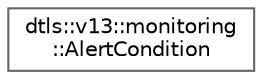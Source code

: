digraph "Graphical Class Hierarchy"
{
 // LATEX_PDF_SIZE
  bgcolor="transparent";
  edge [fontname=Helvetica,fontsize=10,labelfontname=Helvetica,labelfontsize=10];
  node [fontname=Helvetica,fontsize=10,shape=box,height=0.2,width=0.4];
  rankdir="LR";
  Node0 [id="Node000000",label="dtls::v13::monitoring\l::AlertCondition",height=0.2,width=0.4,color="grey40", fillcolor="white", style="filled",URL="$structdtls_1_1v13_1_1monitoring_1_1AlertCondition.html",tooltip="Alert condition."];
}
